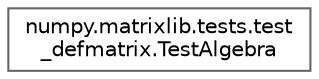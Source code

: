 digraph "Graphical Class Hierarchy"
{
 // LATEX_PDF_SIZE
  bgcolor="transparent";
  edge [fontname=Helvetica,fontsize=10,labelfontname=Helvetica,labelfontsize=10];
  node [fontname=Helvetica,fontsize=10,shape=box,height=0.2,width=0.4];
  rankdir="LR";
  Node0 [id="Node000000",label="numpy.matrixlib.tests.test\l_defmatrix.TestAlgebra",height=0.2,width=0.4,color="grey40", fillcolor="white", style="filled",URL="$d3/da1/classnumpy_1_1matrixlib_1_1tests_1_1test__defmatrix_1_1TestAlgebra.html",tooltip=" "];
}
